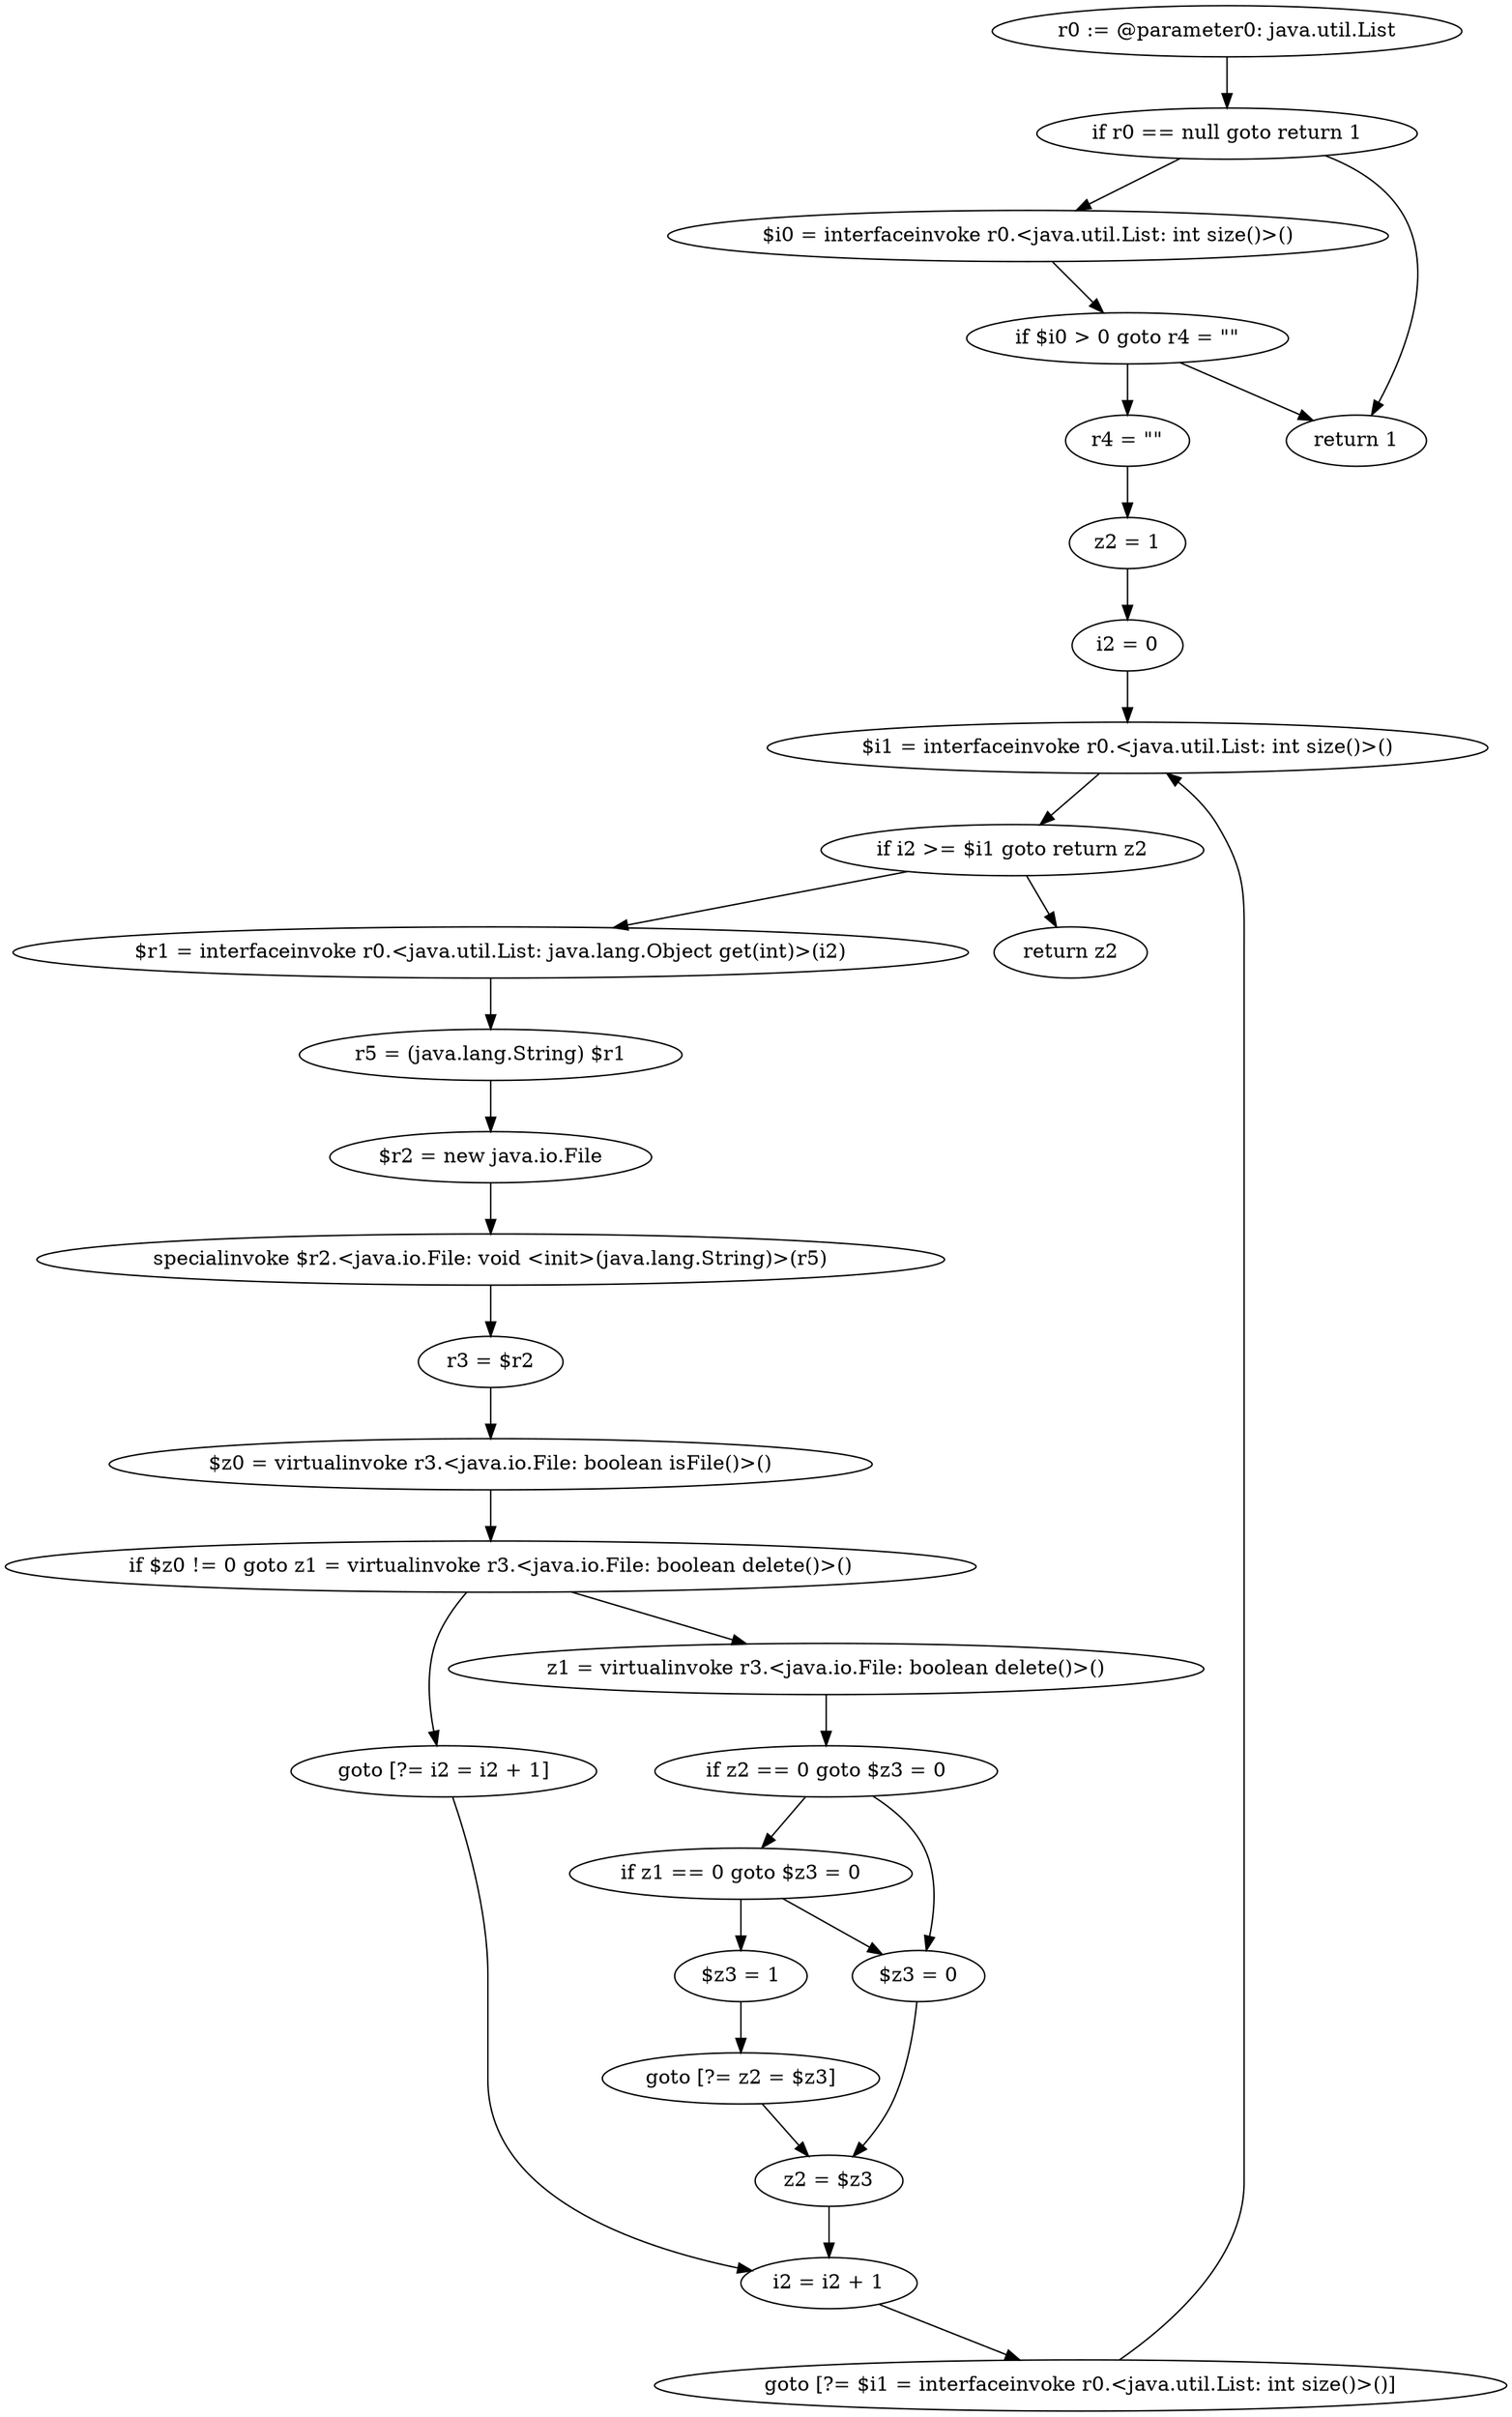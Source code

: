 digraph "unitGraph" {
    "r0 := @parameter0: java.util.List"
    "if r0 == null goto return 1"
    "$i0 = interfaceinvoke r0.<java.util.List: int size()>()"
    "if $i0 > 0 goto r4 = \"\""
    "return 1"
    "r4 = \"\""
    "z2 = 1"
    "i2 = 0"
    "$i1 = interfaceinvoke r0.<java.util.List: int size()>()"
    "if i2 >= $i1 goto return z2"
    "$r1 = interfaceinvoke r0.<java.util.List: java.lang.Object get(int)>(i2)"
    "r5 = (java.lang.String) $r1"
    "$r2 = new java.io.File"
    "specialinvoke $r2.<java.io.File: void <init>(java.lang.String)>(r5)"
    "r3 = $r2"
    "$z0 = virtualinvoke r3.<java.io.File: boolean isFile()>()"
    "if $z0 != 0 goto z1 = virtualinvoke r3.<java.io.File: boolean delete()>()"
    "goto [?= i2 = i2 + 1]"
    "z1 = virtualinvoke r3.<java.io.File: boolean delete()>()"
    "if z2 == 0 goto $z3 = 0"
    "if z1 == 0 goto $z3 = 0"
    "$z3 = 1"
    "goto [?= z2 = $z3]"
    "$z3 = 0"
    "z2 = $z3"
    "i2 = i2 + 1"
    "goto [?= $i1 = interfaceinvoke r0.<java.util.List: int size()>()]"
    "return z2"
    "r0 := @parameter0: java.util.List"->"if r0 == null goto return 1";
    "if r0 == null goto return 1"->"$i0 = interfaceinvoke r0.<java.util.List: int size()>()";
    "if r0 == null goto return 1"->"return 1";
    "$i0 = interfaceinvoke r0.<java.util.List: int size()>()"->"if $i0 > 0 goto r4 = \"\"";
    "if $i0 > 0 goto r4 = \"\""->"return 1";
    "if $i0 > 0 goto r4 = \"\""->"r4 = \"\"";
    "r4 = \"\""->"z2 = 1";
    "z2 = 1"->"i2 = 0";
    "i2 = 0"->"$i1 = interfaceinvoke r0.<java.util.List: int size()>()";
    "$i1 = interfaceinvoke r0.<java.util.List: int size()>()"->"if i2 >= $i1 goto return z2";
    "if i2 >= $i1 goto return z2"->"$r1 = interfaceinvoke r0.<java.util.List: java.lang.Object get(int)>(i2)";
    "if i2 >= $i1 goto return z2"->"return z2";
    "$r1 = interfaceinvoke r0.<java.util.List: java.lang.Object get(int)>(i2)"->"r5 = (java.lang.String) $r1";
    "r5 = (java.lang.String) $r1"->"$r2 = new java.io.File";
    "$r2 = new java.io.File"->"specialinvoke $r2.<java.io.File: void <init>(java.lang.String)>(r5)";
    "specialinvoke $r2.<java.io.File: void <init>(java.lang.String)>(r5)"->"r3 = $r2";
    "r3 = $r2"->"$z0 = virtualinvoke r3.<java.io.File: boolean isFile()>()";
    "$z0 = virtualinvoke r3.<java.io.File: boolean isFile()>()"->"if $z0 != 0 goto z1 = virtualinvoke r3.<java.io.File: boolean delete()>()";
    "if $z0 != 0 goto z1 = virtualinvoke r3.<java.io.File: boolean delete()>()"->"goto [?= i2 = i2 + 1]";
    "if $z0 != 0 goto z1 = virtualinvoke r3.<java.io.File: boolean delete()>()"->"z1 = virtualinvoke r3.<java.io.File: boolean delete()>()";
    "goto [?= i2 = i2 + 1]"->"i2 = i2 + 1";
    "z1 = virtualinvoke r3.<java.io.File: boolean delete()>()"->"if z2 == 0 goto $z3 = 0";
    "if z2 == 0 goto $z3 = 0"->"if z1 == 0 goto $z3 = 0";
    "if z2 == 0 goto $z3 = 0"->"$z3 = 0";
    "if z1 == 0 goto $z3 = 0"->"$z3 = 1";
    "if z1 == 0 goto $z3 = 0"->"$z3 = 0";
    "$z3 = 1"->"goto [?= z2 = $z3]";
    "goto [?= z2 = $z3]"->"z2 = $z3";
    "$z3 = 0"->"z2 = $z3";
    "z2 = $z3"->"i2 = i2 + 1";
    "i2 = i2 + 1"->"goto [?= $i1 = interfaceinvoke r0.<java.util.List: int size()>()]";
    "goto [?= $i1 = interfaceinvoke r0.<java.util.List: int size()>()]"->"$i1 = interfaceinvoke r0.<java.util.List: int size()>()";
}
